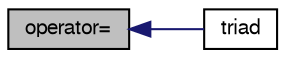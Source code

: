 digraph "operator="
{
  bgcolor="transparent";
  edge [fontname="FreeSans",fontsize="10",labelfontname="FreeSans",labelfontsize="10"];
  node [fontname="FreeSans",fontsize="10",shape=record];
  rankdir="LR";
  Node381 [label="operator=",height=0.2,width=0.4,color="black", fillcolor="grey75", style="filled", fontcolor="black"];
  Node381 -> Node382 [dir="back",color="midnightblue",fontsize="10",style="solid",fontname="FreeSans"];
  Node382 [label="triad",height=0.2,width=0.4,color="black",URL="$a28426.html#abdb8a3e88d6eb21817d59de4600937d3",tooltip="Construct from a primary axis with the other two unset. "];
}
